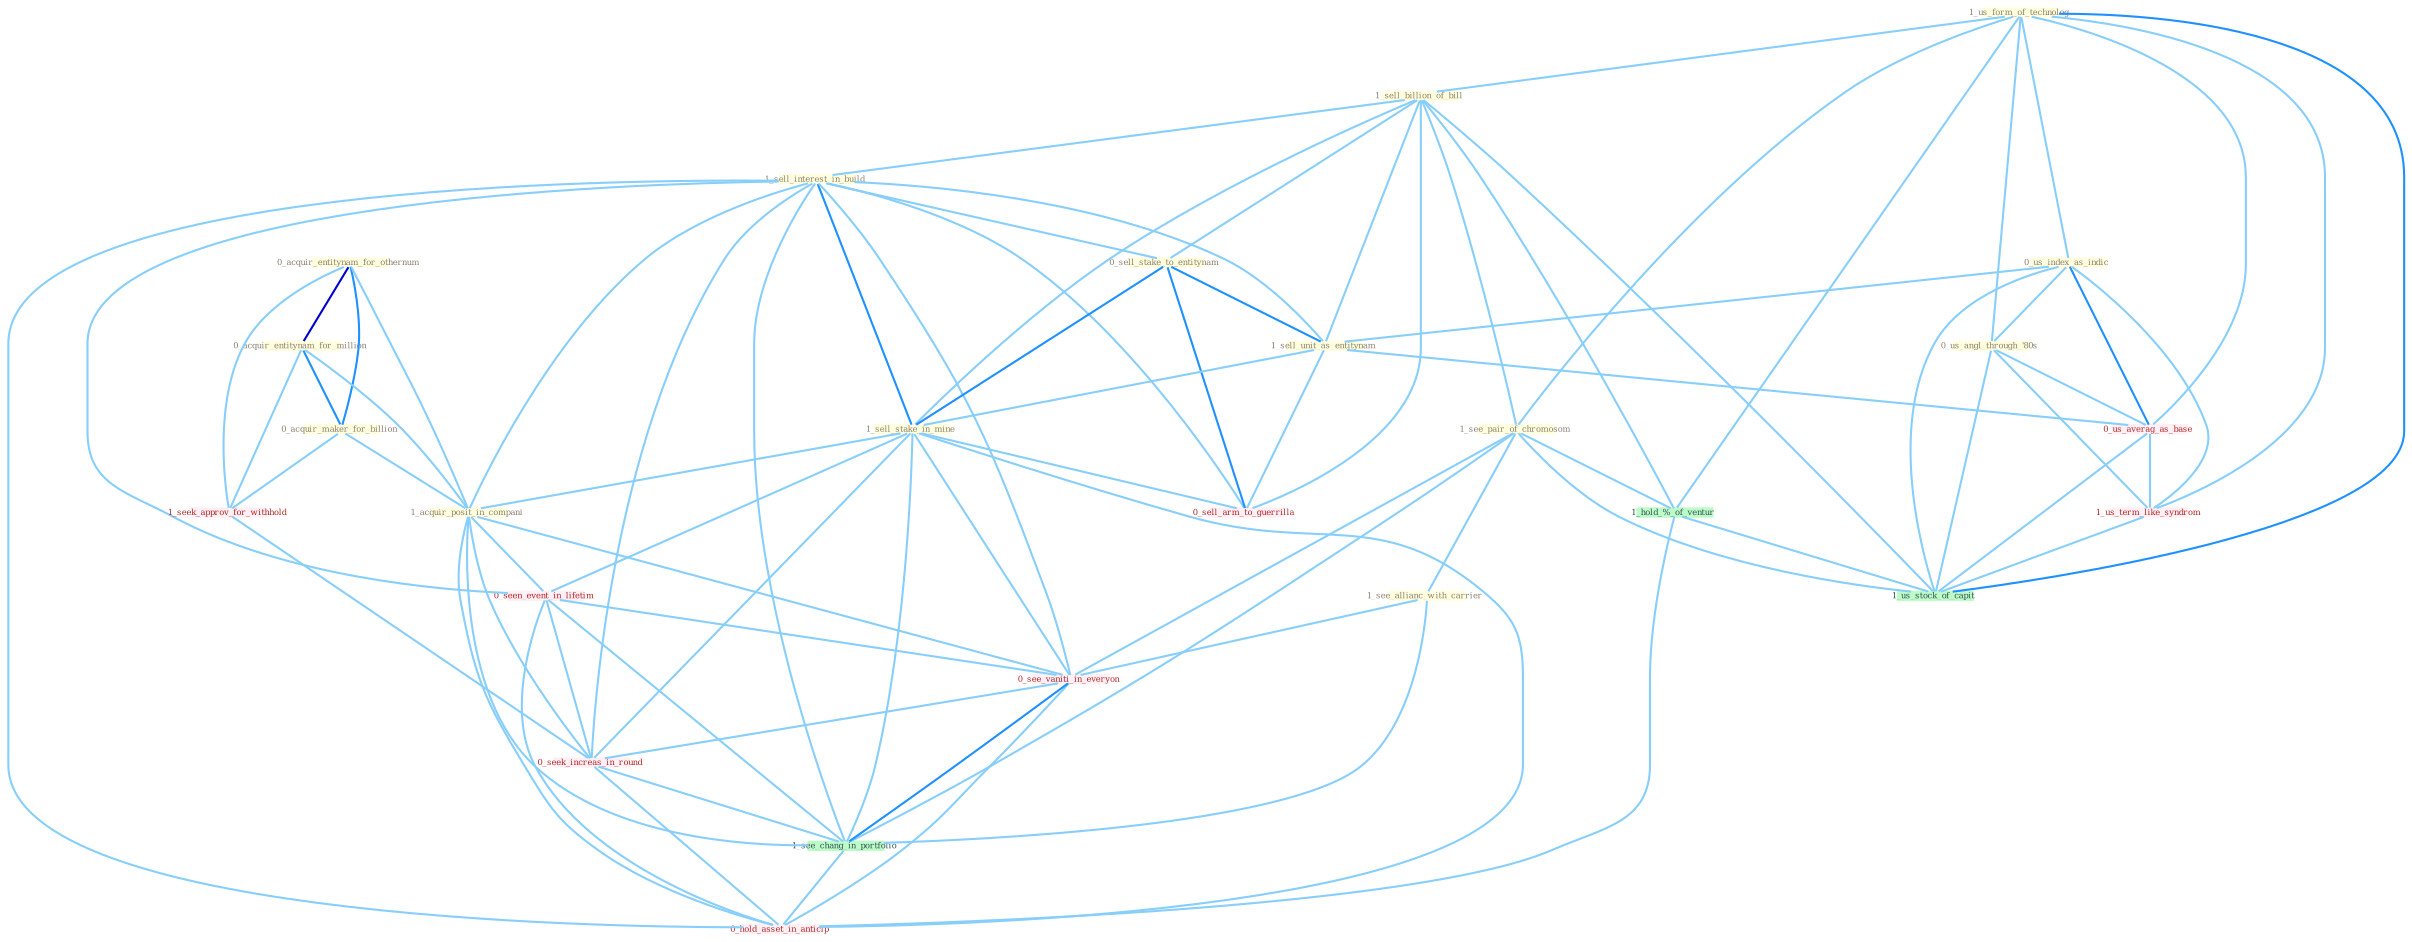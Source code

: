 Graph G{ 
    node
    [shape=polygon,style=filled,width=.5,height=.06,color="#BDFCC9",fixedsize=true,fontsize=4,
    fontcolor="#2f4f4f"];
    {node
    [color="#ffffe0", fontcolor="#8b7d6b"] "1_us_form_of_technolog " "1_sell_billion_of_bill " "0_us_index_as_indic " "1_sell_interest_in_build " "0_acquir_entitynam_for_othernum " "0_acquir_entitynam_for_million " "0_sell_stake_to_entitynam " "0_acquir_maker_for_billion " "0_us_angl_through_'80s " "1_see_pair_of_chromosom " "1_sell_unit_as_entitynam " "1_sell_stake_in_mine " "1_acquir_posit_in_compani " "1_see_allianc_with_carrier "}
{node [color="#fff0f5", fontcolor="#b22222"] "0_seen_event_in_lifetim " "0_us_averag_as_base " "1_us_term_like_syndrom " "1_seek_approv_for_withhold " "0_see_vaniti_in_everyon " "0_sell_arm_to_guerrilla " "0_seek_increas_in_round " "0_hold_asset_in_anticip "}
edge [color="#B0E2FF"];

	"1_us_form_of_technolog " -- "1_sell_billion_of_bill " [w="1", color="#87cefa" ];
	"1_us_form_of_technolog " -- "0_us_index_as_indic " [w="1", color="#87cefa" ];
	"1_us_form_of_technolog " -- "0_us_angl_through_'80s " [w="1", color="#87cefa" ];
	"1_us_form_of_technolog " -- "1_see_pair_of_chromosom " [w="1", color="#87cefa" ];
	"1_us_form_of_technolog " -- "0_us_averag_as_base " [w="1", color="#87cefa" ];
	"1_us_form_of_technolog " -- "1_us_term_like_syndrom " [w="1", color="#87cefa" ];
	"1_us_form_of_technolog " -- "1_hold_%_of_ventur " [w="1", color="#87cefa" ];
	"1_us_form_of_technolog " -- "1_us_stock_of_capit " [w="2", color="#1e90ff" , len=0.8];
	"1_sell_billion_of_bill " -- "1_sell_interest_in_build " [w="1", color="#87cefa" ];
	"1_sell_billion_of_bill " -- "0_sell_stake_to_entitynam " [w="1", color="#87cefa" ];
	"1_sell_billion_of_bill " -- "1_see_pair_of_chromosom " [w="1", color="#87cefa" ];
	"1_sell_billion_of_bill " -- "1_sell_unit_as_entitynam " [w="1", color="#87cefa" ];
	"1_sell_billion_of_bill " -- "1_sell_stake_in_mine " [w="1", color="#87cefa" ];
	"1_sell_billion_of_bill " -- "1_hold_%_of_ventur " [w="1", color="#87cefa" ];
	"1_sell_billion_of_bill " -- "0_sell_arm_to_guerrilla " [w="1", color="#87cefa" ];
	"1_sell_billion_of_bill " -- "1_us_stock_of_capit " [w="1", color="#87cefa" ];
	"0_us_index_as_indic " -- "0_us_angl_through_'80s " [w="1", color="#87cefa" ];
	"0_us_index_as_indic " -- "1_sell_unit_as_entitynam " [w="1", color="#87cefa" ];
	"0_us_index_as_indic " -- "0_us_averag_as_base " [w="2", color="#1e90ff" , len=0.8];
	"0_us_index_as_indic " -- "1_us_term_like_syndrom " [w="1", color="#87cefa" ];
	"0_us_index_as_indic " -- "1_us_stock_of_capit " [w="1", color="#87cefa" ];
	"1_sell_interest_in_build " -- "0_sell_stake_to_entitynam " [w="1", color="#87cefa" ];
	"1_sell_interest_in_build " -- "1_sell_unit_as_entitynam " [w="1", color="#87cefa" ];
	"1_sell_interest_in_build " -- "1_sell_stake_in_mine " [w="2", color="#1e90ff" , len=0.8];
	"1_sell_interest_in_build " -- "1_acquir_posit_in_compani " [w="1", color="#87cefa" ];
	"1_sell_interest_in_build " -- "0_seen_event_in_lifetim " [w="1", color="#87cefa" ];
	"1_sell_interest_in_build " -- "0_see_vaniti_in_everyon " [w="1", color="#87cefa" ];
	"1_sell_interest_in_build " -- "0_sell_arm_to_guerrilla " [w="1", color="#87cefa" ];
	"1_sell_interest_in_build " -- "0_seek_increas_in_round " [w="1", color="#87cefa" ];
	"1_sell_interest_in_build " -- "1_see_chang_in_portfolio " [w="1", color="#87cefa" ];
	"1_sell_interest_in_build " -- "0_hold_asset_in_anticip " [w="1", color="#87cefa" ];
	"0_acquir_entitynam_for_othernum " -- "0_acquir_entitynam_for_million " [w="3", color="#0000cd" , len=0.6];
	"0_acquir_entitynam_for_othernum " -- "0_acquir_maker_for_billion " [w="2", color="#1e90ff" , len=0.8];
	"0_acquir_entitynam_for_othernum " -- "1_acquir_posit_in_compani " [w="1", color="#87cefa" ];
	"0_acquir_entitynam_for_othernum " -- "1_seek_approv_for_withhold " [w="1", color="#87cefa" ];
	"0_acquir_entitynam_for_million " -- "0_acquir_maker_for_billion " [w="2", color="#1e90ff" , len=0.8];
	"0_acquir_entitynam_for_million " -- "1_acquir_posit_in_compani " [w="1", color="#87cefa" ];
	"0_acquir_entitynam_for_million " -- "1_seek_approv_for_withhold " [w="1", color="#87cefa" ];
	"0_sell_stake_to_entitynam " -- "1_sell_unit_as_entitynam " [w="2", color="#1e90ff" , len=0.8];
	"0_sell_stake_to_entitynam " -- "1_sell_stake_in_mine " [w="2", color="#1e90ff" , len=0.8];
	"0_sell_stake_to_entitynam " -- "0_sell_arm_to_guerrilla " [w="2", color="#1e90ff" , len=0.8];
	"0_acquir_maker_for_billion " -- "1_acquir_posit_in_compani " [w="1", color="#87cefa" ];
	"0_acquir_maker_for_billion " -- "1_seek_approv_for_withhold " [w="1", color="#87cefa" ];
	"0_us_angl_through_'80s " -- "0_us_averag_as_base " [w="1", color="#87cefa" ];
	"0_us_angl_through_'80s " -- "1_us_term_like_syndrom " [w="1", color="#87cefa" ];
	"0_us_angl_through_'80s " -- "1_us_stock_of_capit " [w="1", color="#87cefa" ];
	"1_see_pair_of_chromosom " -- "1_see_allianc_with_carrier " [w="1", color="#87cefa" ];
	"1_see_pair_of_chromosom " -- "1_hold_%_of_ventur " [w="1", color="#87cefa" ];
	"1_see_pair_of_chromosom " -- "0_see_vaniti_in_everyon " [w="1", color="#87cefa" ];
	"1_see_pair_of_chromosom " -- "1_us_stock_of_capit " [w="1", color="#87cefa" ];
	"1_see_pair_of_chromosom " -- "1_see_chang_in_portfolio " [w="1", color="#87cefa" ];
	"1_sell_unit_as_entitynam " -- "1_sell_stake_in_mine " [w="1", color="#87cefa" ];
	"1_sell_unit_as_entitynam " -- "0_us_averag_as_base " [w="1", color="#87cefa" ];
	"1_sell_unit_as_entitynam " -- "0_sell_arm_to_guerrilla " [w="1", color="#87cefa" ];
	"1_sell_stake_in_mine " -- "1_acquir_posit_in_compani " [w="1", color="#87cefa" ];
	"1_sell_stake_in_mine " -- "0_seen_event_in_lifetim " [w="1", color="#87cefa" ];
	"1_sell_stake_in_mine " -- "0_see_vaniti_in_everyon " [w="1", color="#87cefa" ];
	"1_sell_stake_in_mine " -- "0_sell_arm_to_guerrilla " [w="1", color="#87cefa" ];
	"1_sell_stake_in_mine " -- "0_seek_increas_in_round " [w="1", color="#87cefa" ];
	"1_sell_stake_in_mine " -- "1_see_chang_in_portfolio " [w="1", color="#87cefa" ];
	"1_sell_stake_in_mine " -- "0_hold_asset_in_anticip " [w="1", color="#87cefa" ];
	"1_acquir_posit_in_compani " -- "0_seen_event_in_lifetim " [w="1", color="#87cefa" ];
	"1_acquir_posit_in_compani " -- "0_see_vaniti_in_everyon " [w="1", color="#87cefa" ];
	"1_acquir_posit_in_compani " -- "0_seek_increas_in_round " [w="1", color="#87cefa" ];
	"1_acquir_posit_in_compani " -- "1_see_chang_in_portfolio " [w="1", color="#87cefa" ];
	"1_acquir_posit_in_compani " -- "0_hold_asset_in_anticip " [w="1", color="#87cefa" ];
	"1_see_allianc_with_carrier " -- "0_see_vaniti_in_everyon " [w="1", color="#87cefa" ];
	"1_see_allianc_with_carrier " -- "1_see_chang_in_portfolio " [w="1", color="#87cefa" ];
	"0_seen_event_in_lifetim " -- "0_see_vaniti_in_everyon " [w="1", color="#87cefa" ];
	"0_seen_event_in_lifetim " -- "0_seek_increas_in_round " [w="1", color="#87cefa" ];
	"0_seen_event_in_lifetim " -- "1_see_chang_in_portfolio " [w="1", color="#87cefa" ];
	"0_seen_event_in_lifetim " -- "0_hold_asset_in_anticip " [w="1", color="#87cefa" ];
	"0_us_averag_as_base " -- "1_us_term_like_syndrom " [w="1", color="#87cefa" ];
	"0_us_averag_as_base " -- "1_us_stock_of_capit " [w="1", color="#87cefa" ];
	"1_us_term_like_syndrom " -- "1_us_stock_of_capit " [w="1", color="#87cefa" ];
	"1_seek_approv_for_withhold " -- "0_seek_increas_in_round " [w="1", color="#87cefa" ];
	"1_hold_%_of_ventur " -- "1_us_stock_of_capit " [w="1", color="#87cefa" ];
	"1_hold_%_of_ventur " -- "0_hold_asset_in_anticip " [w="1", color="#87cefa" ];
	"0_see_vaniti_in_everyon " -- "0_seek_increas_in_round " [w="1", color="#87cefa" ];
	"0_see_vaniti_in_everyon " -- "1_see_chang_in_portfolio " [w="2", color="#1e90ff" , len=0.8];
	"0_see_vaniti_in_everyon " -- "0_hold_asset_in_anticip " [w="1", color="#87cefa" ];
	"0_seek_increas_in_round " -- "1_see_chang_in_portfolio " [w="1", color="#87cefa" ];
	"0_seek_increas_in_round " -- "0_hold_asset_in_anticip " [w="1", color="#87cefa" ];
	"1_see_chang_in_portfolio " -- "0_hold_asset_in_anticip " [w="1", color="#87cefa" ];
}